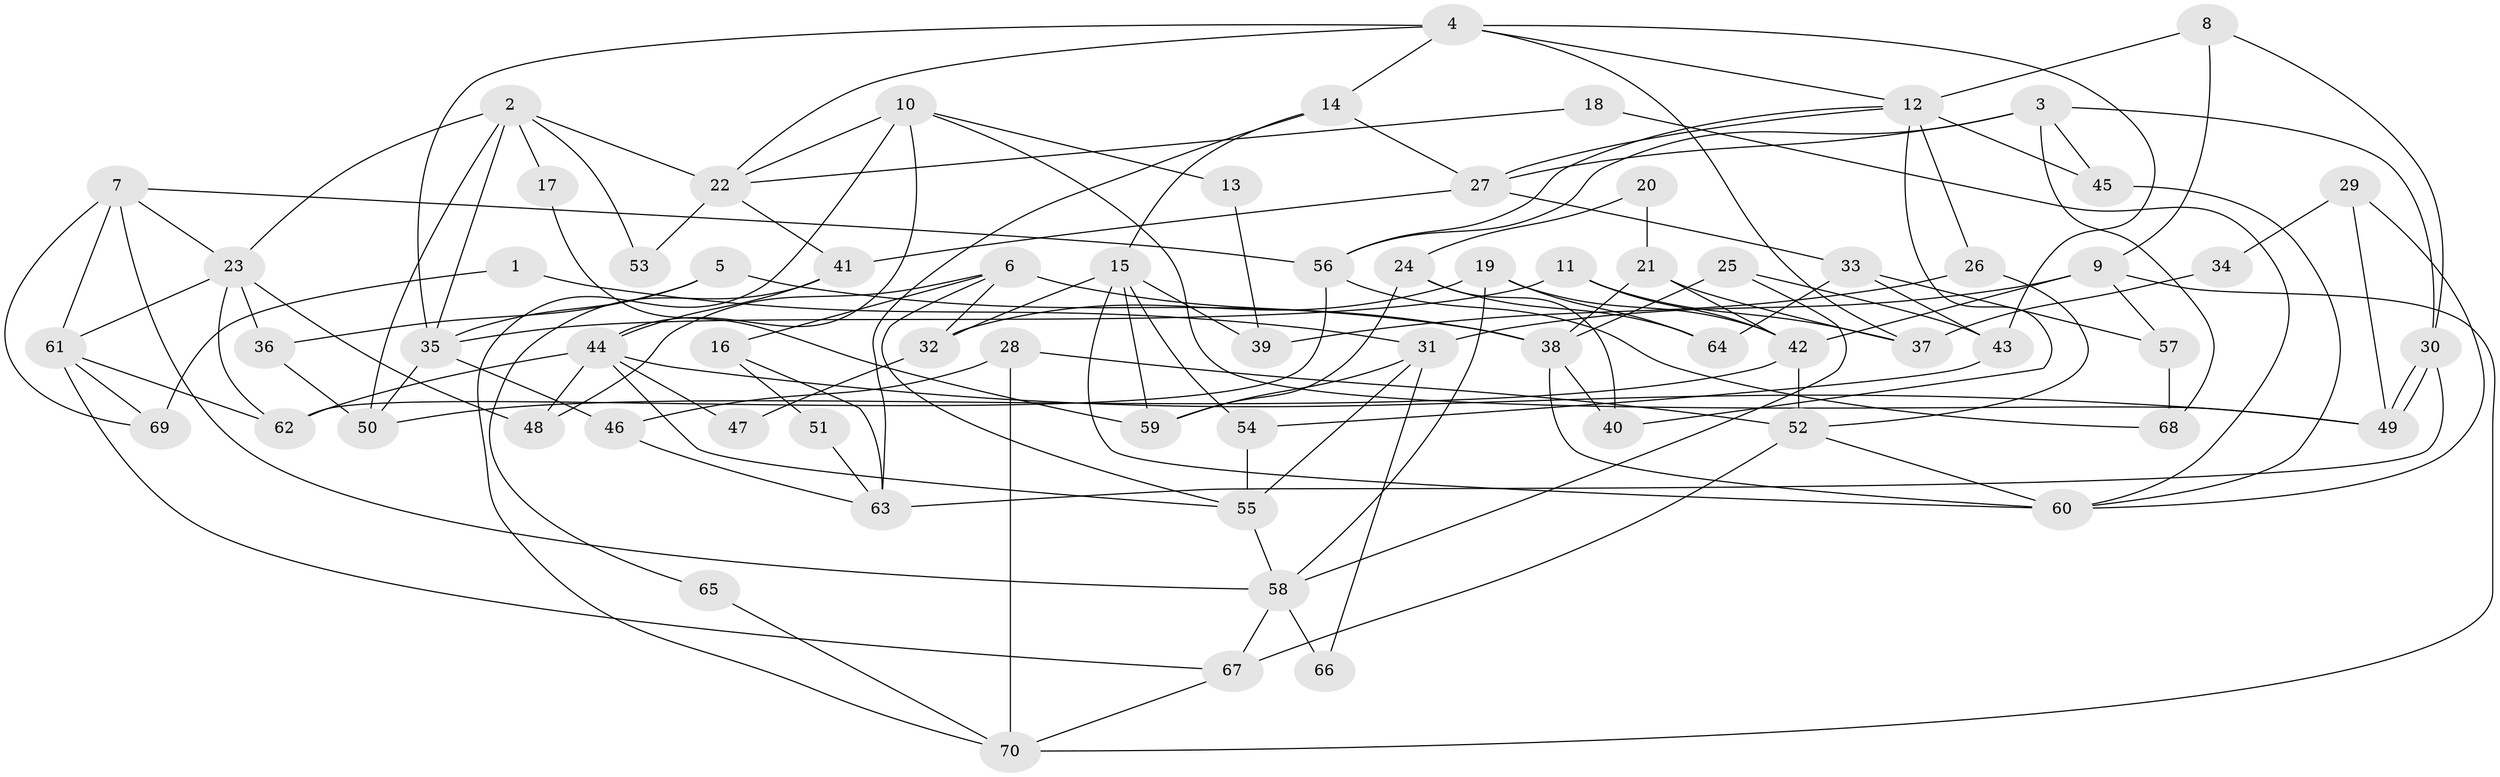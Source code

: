 // coarse degree distribution, {8: 0.09090909090909091, 4: 0.22727272727272727, 7: 0.09090909090909091, 5: 0.18181818181818182, 3: 0.045454545454545456, 6: 0.22727272727272727, 9: 0.09090909090909091, 13: 0.045454545454545456}
// Generated by graph-tools (version 1.1) at 2025/37/03/04/25 23:37:13]
// undirected, 70 vertices, 140 edges
graph export_dot {
  node [color=gray90,style=filled];
  1;
  2;
  3;
  4;
  5;
  6;
  7;
  8;
  9;
  10;
  11;
  12;
  13;
  14;
  15;
  16;
  17;
  18;
  19;
  20;
  21;
  22;
  23;
  24;
  25;
  26;
  27;
  28;
  29;
  30;
  31;
  32;
  33;
  34;
  35;
  36;
  37;
  38;
  39;
  40;
  41;
  42;
  43;
  44;
  45;
  46;
  47;
  48;
  49;
  50;
  51;
  52;
  53;
  54;
  55;
  56;
  57;
  58;
  59;
  60;
  61;
  62;
  63;
  64;
  65;
  66;
  67;
  68;
  69;
  70;
  1 -- 31;
  1 -- 69;
  2 -- 23;
  2 -- 35;
  2 -- 17;
  2 -- 22;
  2 -- 50;
  2 -- 53;
  3 -- 30;
  3 -- 27;
  3 -- 45;
  3 -- 56;
  3 -- 68;
  4 -- 12;
  4 -- 35;
  4 -- 14;
  4 -- 22;
  4 -- 37;
  4 -- 43;
  5 -- 36;
  5 -- 38;
  5 -- 35;
  6 -- 38;
  6 -- 48;
  6 -- 16;
  6 -- 32;
  6 -- 55;
  7 -- 56;
  7 -- 23;
  7 -- 58;
  7 -- 61;
  7 -- 69;
  8 -- 9;
  8 -- 30;
  8 -- 12;
  9 -- 42;
  9 -- 70;
  9 -- 31;
  9 -- 57;
  10 -- 44;
  10 -- 22;
  10 -- 13;
  10 -- 49;
  10 -- 70;
  11 -- 37;
  11 -- 42;
  11 -- 35;
  12 -- 56;
  12 -- 26;
  12 -- 27;
  12 -- 40;
  12 -- 45;
  13 -- 39;
  14 -- 27;
  14 -- 15;
  14 -- 63;
  15 -- 54;
  15 -- 32;
  15 -- 39;
  15 -- 59;
  15 -- 60;
  16 -- 63;
  16 -- 51;
  17 -- 59;
  18 -- 60;
  18 -- 22;
  19 -- 32;
  19 -- 58;
  19 -- 42;
  19 -- 64;
  20 -- 24;
  20 -- 21;
  21 -- 42;
  21 -- 38;
  21 -- 37;
  22 -- 41;
  22 -- 53;
  23 -- 62;
  23 -- 61;
  23 -- 36;
  23 -- 48;
  24 -- 40;
  24 -- 59;
  24 -- 64;
  25 -- 43;
  25 -- 58;
  25 -- 38;
  26 -- 52;
  26 -- 39;
  27 -- 33;
  27 -- 41;
  28 -- 70;
  28 -- 52;
  28 -- 46;
  29 -- 49;
  29 -- 60;
  29 -- 34;
  30 -- 49;
  30 -- 49;
  30 -- 63;
  31 -- 55;
  31 -- 59;
  31 -- 66;
  32 -- 47;
  33 -- 57;
  33 -- 64;
  33 -- 43;
  34 -- 37;
  35 -- 46;
  35 -- 50;
  36 -- 50;
  38 -- 60;
  38 -- 40;
  41 -- 44;
  41 -- 65;
  42 -- 50;
  42 -- 52;
  43 -- 54;
  44 -- 49;
  44 -- 47;
  44 -- 48;
  44 -- 55;
  44 -- 62;
  45 -- 60;
  46 -- 63;
  51 -- 63;
  52 -- 60;
  52 -- 67;
  54 -- 55;
  55 -- 58;
  56 -- 62;
  56 -- 68;
  57 -- 68;
  58 -- 66;
  58 -- 67;
  61 -- 67;
  61 -- 62;
  61 -- 69;
  65 -- 70;
  67 -- 70;
}
